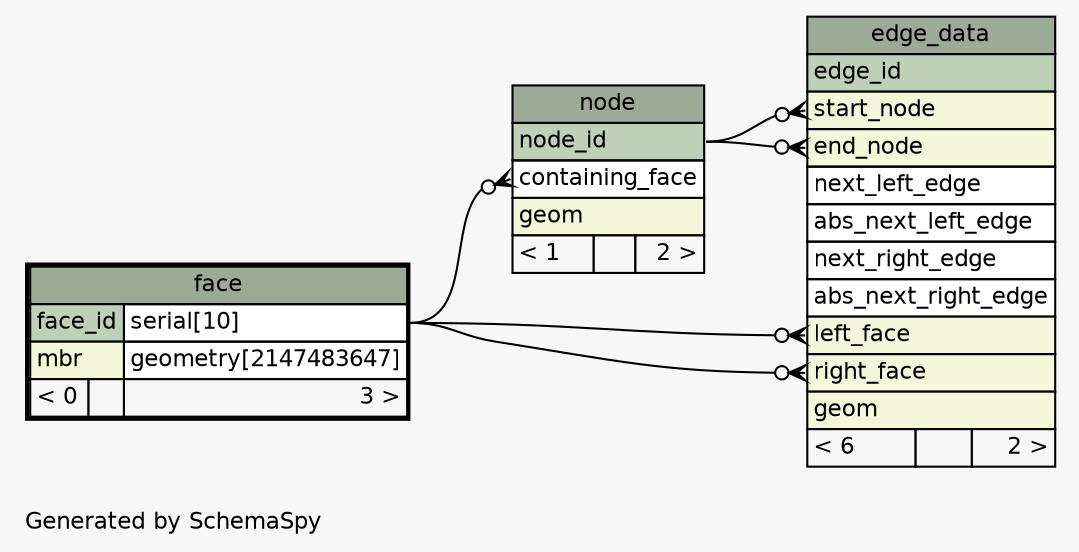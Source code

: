 // dot 2.38.0 on Mac OS X 10.10.1
// SchemaSpy rev 590
digraph "oneDegreeRelationshipsDiagram" {
  graph [
    rankdir="RL"
    bgcolor="#f7f7f7"
    label="\nGenerated by SchemaSpy"
    labeljust="l"
    nodesep="0.18"
    ranksep="0.46"
    fontname="Helvetica"
    fontsize="11"
  ];
  node [
    fontname="Helvetica"
    fontsize="11"
    shape="plaintext"
  ];
  edge [
    arrowsize="0.8"
  ];
  "edge_data":"end_node":w -> "node":"node_id":e [arrowhead=none dir=back arrowtail=crowodot];
  "edge_data":"left_face":w -> "face":"face_id.type":e [arrowhead=none dir=back arrowtail=crowodot];
  "edge_data":"right_face":w -> "face":"face_id.type":e [arrowhead=none dir=back arrowtail=crowodot];
  "edge_data":"start_node":w -> "node":"node_id":e [arrowhead=none dir=back arrowtail=crowodot];
  "node":"containing_face":w -> "face":"face_id.type":e [arrowhead=none dir=back arrowtail=crowodot];
  "edge_data" [
    label=<
    <TABLE BORDER="0" CELLBORDER="1" CELLSPACING="0" BGCOLOR="#ffffff">
      <TR><TD COLSPAN="3" BGCOLOR="#9bab96" ALIGN="CENTER">edge_data</TD></TR>
      <TR><TD PORT="edge_id" COLSPAN="3" BGCOLOR="#bed1b8" ALIGN="LEFT">edge_id</TD></TR>
      <TR><TD PORT="start_node" COLSPAN="3" BGCOLOR="#f4f7da" ALIGN="LEFT">start_node</TD></TR>
      <TR><TD PORT="end_node" COLSPAN="3" BGCOLOR="#f4f7da" ALIGN="LEFT">end_node</TD></TR>
      <TR><TD PORT="next_left_edge" COLSPAN="3" ALIGN="LEFT">next_left_edge</TD></TR>
      <TR><TD PORT="abs_next_left_edge" COLSPAN="3" ALIGN="LEFT">abs_next_left_edge</TD></TR>
      <TR><TD PORT="next_right_edge" COLSPAN="3" ALIGN="LEFT">next_right_edge</TD></TR>
      <TR><TD PORT="abs_next_right_edge" COLSPAN="3" ALIGN="LEFT">abs_next_right_edge</TD></TR>
      <TR><TD PORT="left_face" COLSPAN="3" BGCOLOR="#f4f7da" ALIGN="LEFT">left_face</TD></TR>
      <TR><TD PORT="right_face" COLSPAN="3" BGCOLOR="#f4f7da" ALIGN="LEFT">right_face</TD></TR>
      <TR><TD PORT="geom" COLSPAN="3" BGCOLOR="#f4f7da" ALIGN="LEFT">geom</TD></TR>
      <TR><TD ALIGN="LEFT" BGCOLOR="#f7f7f7">&lt; 6</TD><TD ALIGN="RIGHT" BGCOLOR="#f7f7f7">  </TD><TD ALIGN="RIGHT" BGCOLOR="#f7f7f7">2 &gt;</TD></TR>
    </TABLE>>
    URL="edge_data.html"
    tooltip="edge_data"
  ];
  "face" [
    label=<
    <TABLE BORDER="2" CELLBORDER="1" CELLSPACING="0" BGCOLOR="#ffffff">
      <TR><TD COLSPAN="3" BGCOLOR="#9bab96" ALIGN="CENTER">face</TD></TR>
      <TR><TD PORT="face_id" COLSPAN="2" BGCOLOR="#bed1b8" ALIGN="LEFT">face_id</TD><TD PORT="face_id.type" ALIGN="LEFT">serial[10]</TD></TR>
      <TR><TD PORT="mbr" COLSPAN="2" BGCOLOR="#f4f7da" ALIGN="LEFT">mbr</TD><TD PORT="mbr.type" ALIGN="LEFT">geometry[2147483647]</TD></TR>
      <TR><TD ALIGN="LEFT" BGCOLOR="#f7f7f7">&lt; 0</TD><TD ALIGN="RIGHT" BGCOLOR="#f7f7f7">  </TD><TD ALIGN="RIGHT" BGCOLOR="#f7f7f7">3 &gt;</TD></TR>
    </TABLE>>
    URL="face.html"
    tooltip="face"
  ];
  "node" [
    label=<
    <TABLE BORDER="0" CELLBORDER="1" CELLSPACING="0" BGCOLOR="#ffffff">
      <TR><TD COLSPAN="3" BGCOLOR="#9bab96" ALIGN="CENTER">node</TD></TR>
      <TR><TD PORT="node_id" COLSPAN="3" BGCOLOR="#bed1b8" ALIGN="LEFT">node_id</TD></TR>
      <TR><TD PORT="containing_face" COLSPAN="3" ALIGN="LEFT">containing_face</TD></TR>
      <TR><TD PORT="geom" COLSPAN="3" BGCOLOR="#f4f7da" ALIGN="LEFT">geom</TD></TR>
      <TR><TD ALIGN="LEFT" BGCOLOR="#f7f7f7">&lt; 1</TD><TD ALIGN="RIGHT" BGCOLOR="#f7f7f7">  </TD><TD ALIGN="RIGHT" BGCOLOR="#f7f7f7">2 &gt;</TD></TR>
    </TABLE>>
    URL="node.html"
    tooltip="node"
  ];
}
